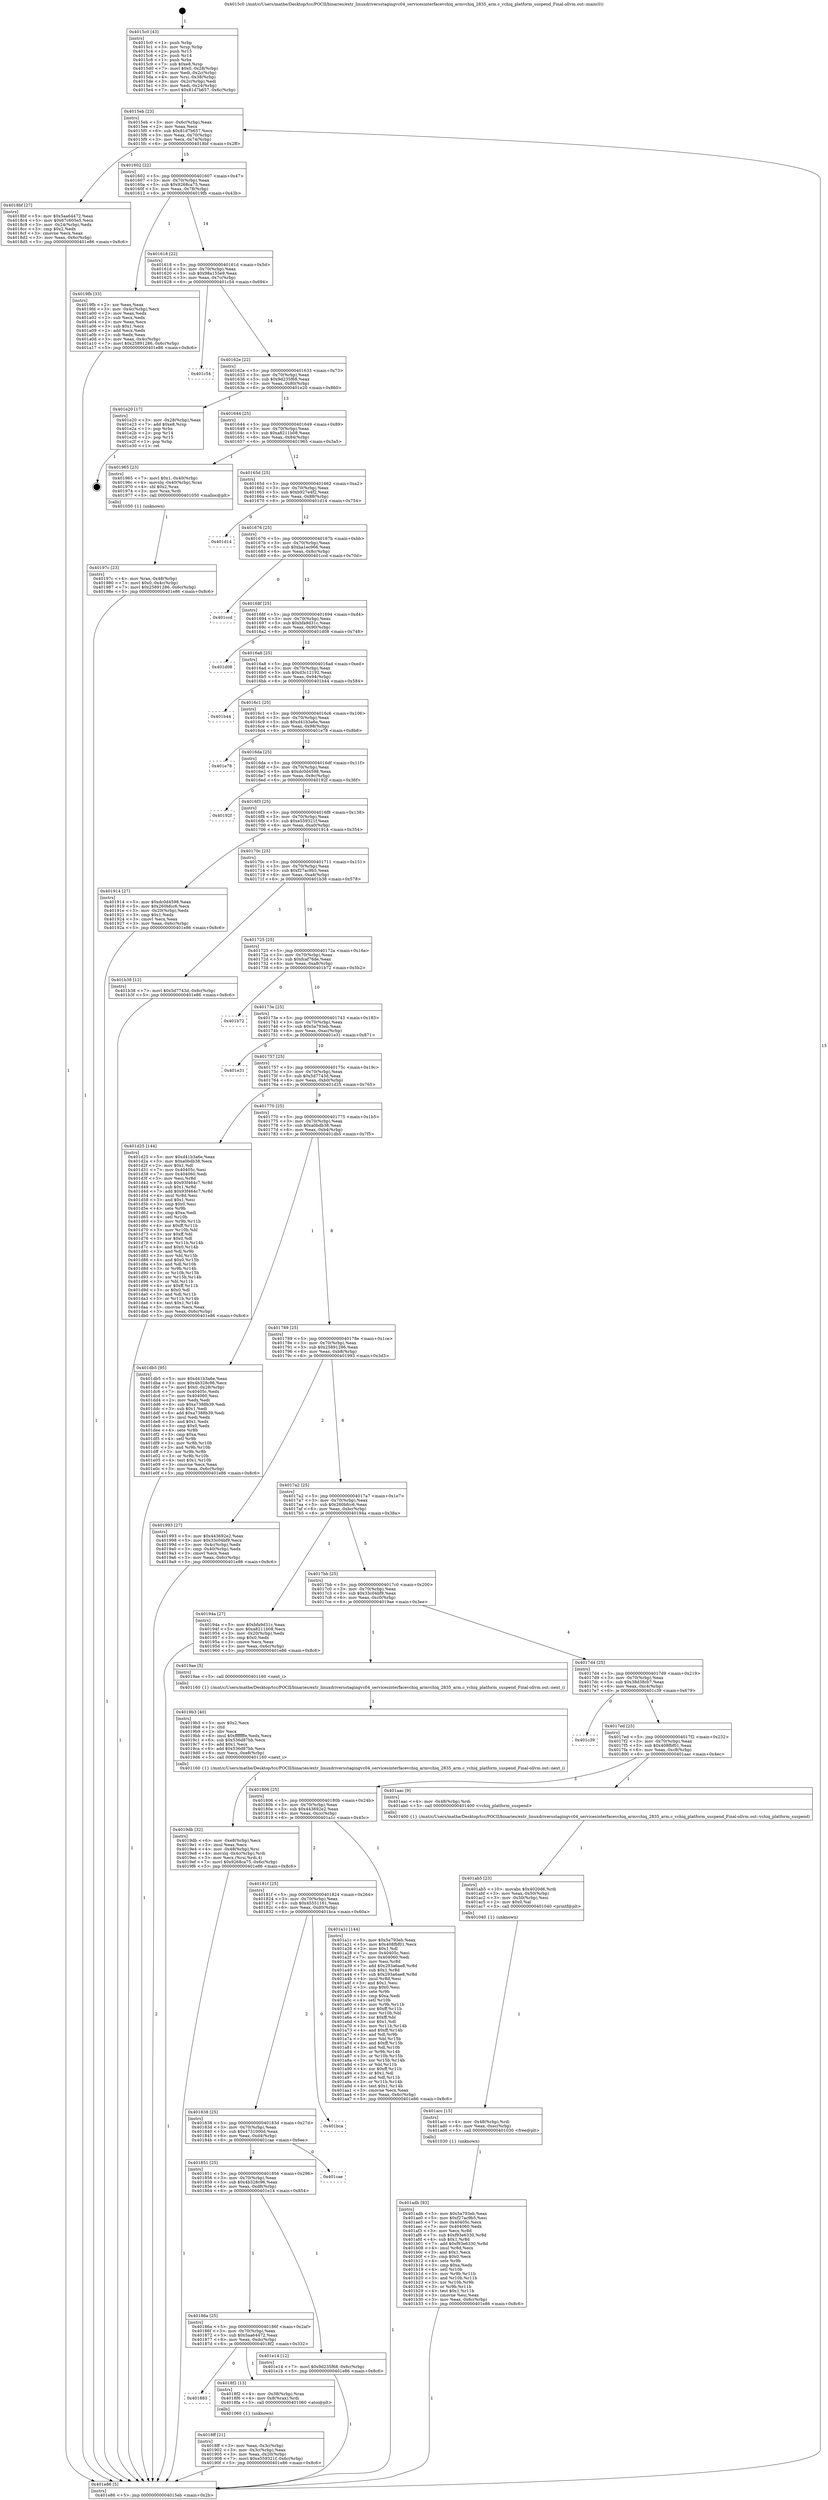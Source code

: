 digraph "0x4015c0" {
  label = "0x4015c0 (/mnt/c/Users/mathe/Desktop/tcc/POCII/binaries/extr_linuxdriversstagingvc04_servicesinterfacevchiq_armvchiq_2835_arm.c_vchiq_platform_suspend_Final-ollvm.out::main(0))"
  labelloc = "t"
  node[shape=record]

  Entry [label="",width=0.3,height=0.3,shape=circle,fillcolor=black,style=filled]
  "0x4015eb" [label="{
     0x4015eb [23]\l
     | [instrs]\l
     &nbsp;&nbsp;0x4015eb \<+3\>: mov -0x6c(%rbp),%eax\l
     &nbsp;&nbsp;0x4015ee \<+2\>: mov %eax,%ecx\l
     &nbsp;&nbsp;0x4015f0 \<+6\>: sub $0x81d7b657,%ecx\l
     &nbsp;&nbsp;0x4015f6 \<+3\>: mov %eax,-0x70(%rbp)\l
     &nbsp;&nbsp;0x4015f9 \<+3\>: mov %ecx,-0x74(%rbp)\l
     &nbsp;&nbsp;0x4015fc \<+6\>: je 00000000004018bf \<main+0x2ff\>\l
  }"]
  "0x4018bf" [label="{
     0x4018bf [27]\l
     | [instrs]\l
     &nbsp;&nbsp;0x4018bf \<+5\>: mov $0x5aa64472,%eax\l
     &nbsp;&nbsp;0x4018c4 \<+5\>: mov $0x67c605e5,%ecx\l
     &nbsp;&nbsp;0x4018c9 \<+3\>: mov -0x24(%rbp),%edx\l
     &nbsp;&nbsp;0x4018cc \<+3\>: cmp $0x2,%edx\l
     &nbsp;&nbsp;0x4018cf \<+3\>: cmovne %ecx,%eax\l
     &nbsp;&nbsp;0x4018d2 \<+3\>: mov %eax,-0x6c(%rbp)\l
     &nbsp;&nbsp;0x4018d5 \<+5\>: jmp 0000000000401e86 \<main+0x8c6\>\l
  }"]
  "0x401602" [label="{
     0x401602 [22]\l
     | [instrs]\l
     &nbsp;&nbsp;0x401602 \<+5\>: jmp 0000000000401607 \<main+0x47\>\l
     &nbsp;&nbsp;0x401607 \<+3\>: mov -0x70(%rbp),%eax\l
     &nbsp;&nbsp;0x40160a \<+5\>: sub $0x9268ca75,%eax\l
     &nbsp;&nbsp;0x40160f \<+3\>: mov %eax,-0x78(%rbp)\l
     &nbsp;&nbsp;0x401612 \<+6\>: je 00000000004019fb \<main+0x43b\>\l
  }"]
  "0x401e86" [label="{
     0x401e86 [5]\l
     | [instrs]\l
     &nbsp;&nbsp;0x401e86 \<+5\>: jmp 00000000004015eb \<main+0x2b\>\l
  }"]
  "0x4015c0" [label="{
     0x4015c0 [43]\l
     | [instrs]\l
     &nbsp;&nbsp;0x4015c0 \<+1\>: push %rbp\l
     &nbsp;&nbsp;0x4015c1 \<+3\>: mov %rsp,%rbp\l
     &nbsp;&nbsp;0x4015c4 \<+2\>: push %r15\l
     &nbsp;&nbsp;0x4015c6 \<+2\>: push %r14\l
     &nbsp;&nbsp;0x4015c8 \<+1\>: push %rbx\l
     &nbsp;&nbsp;0x4015c9 \<+7\>: sub $0xe8,%rsp\l
     &nbsp;&nbsp;0x4015d0 \<+7\>: movl $0x0,-0x28(%rbp)\l
     &nbsp;&nbsp;0x4015d7 \<+3\>: mov %edi,-0x2c(%rbp)\l
     &nbsp;&nbsp;0x4015da \<+4\>: mov %rsi,-0x38(%rbp)\l
     &nbsp;&nbsp;0x4015de \<+3\>: mov -0x2c(%rbp),%edi\l
     &nbsp;&nbsp;0x4015e1 \<+3\>: mov %edi,-0x24(%rbp)\l
     &nbsp;&nbsp;0x4015e4 \<+7\>: movl $0x81d7b657,-0x6c(%rbp)\l
  }"]
  Exit [label="",width=0.3,height=0.3,shape=circle,fillcolor=black,style=filled,peripheries=2]
  "0x4019fb" [label="{
     0x4019fb [33]\l
     | [instrs]\l
     &nbsp;&nbsp;0x4019fb \<+2\>: xor %eax,%eax\l
     &nbsp;&nbsp;0x4019fd \<+3\>: mov -0x4c(%rbp),%ecx\l
     &nbsp;&nbsp;0x401a00 \<+2\>: mov %eax,%edx\l
     &nbsp;&nbsp;0x401a02 \<+2\>: sub %ecx,%edx\l
     &nbsp;&nbsp;0x401a04 \<+2\>: mov %eax,%ecx\l
     &nbsp;&nbsp;0x401a06 \<+3\>: sub $0x1,%ecx\l
     &nbsp;&nbsp;0x401a09 \<+2\>: add %ecx,%edx\l
     &nbsp;&nbsp;0x401a0b \<+2\>: sub %edx,%eax\l
     &nbsp;&nbsp;0x401a0d \<+3\>: mov %eax,-0x4c(%rbp)\l
     &nbsp;&nbsp;0x401a10 \<+7\>: movl $0x25891286,-0x6c(%rbp)\l
     &nbsp;&nbsp;0x401a17 \<+5\>: jmp 0000000000401e86 \<main+0x8c6\>\l
  }"]
  "0x401618" [label="{
     0x401618 [22]\l
     | [instrs]\l
     &nbsp;&nbsp;0x401618 \<+5\>: jmp 000000000040161d \<main+0x5d\>\l
     &nbsp;&nbsp;0x40161d \<+3\>: mov -0x70(%rbp),%eax\l
     &nbsp;&nbsp;0x401620 \<+5\>: sub $0x98a155e9,%eax\l
     &nbsp;&nbsp;0x401625 \<+3\>: mov %eax,-0x7c(%rbp)\l
     &nbsp;&nbsp;0x401628 \<+6\>: je 0000000000401c54 \<main+0x694\>\l
  }"]
  "0x401adb" [label="{
     0x401adb [93]\l
     | [instrs]\l
     &nbsp;&nbsp;0x401adb \<+5\>: mov $0x5a793eb,%eax\l
     &nbsp;&nbsp;0x401ae0 \<+5\>: mov $0xf27ac9b5,%esi\l
     &nbsp;&nbsp;0x401ae5 \<+7\>: mov 0x40405c,%ecx\l
     &nbsp;&nbsp;0x401aec \<+7\>: mov 0x404060,%edx\l
     &nbsp;&nbsp;0x401af3 \<+3\>: mov %ecx,%r8d\l
     &nbsp;&nbsp;0x401af6 \<+7\>: sub $0xf93e6330,%r8d\l
     &nbsp;&nbsp;0x401afd \<+4\>: sub $0x1,%r8d\l
     &nbsp;&nbsp;0x401b01 \<+7\>: add $0xf93e6330,%r8d\l
     &nbsp;&nbsp;0x401b08 \<+4\>: imul %r8d,%ecx\l
     &nbsp;&nbsp;0x401b0c \<+3\>: and $0x1,%ecx\l
     &nbsp;&nbsp;0x401b0f \<+3\>: cmp $0x0,%ecx\l
     &nbsp;&nbsp;0x401b12 \<+4\>: sete %r9b\l
     &nbsp;&nbsp;0x401b16 \<+3\>: cmp $0xa,%edx\l
     &nbsp;&nbsp;0x401b19 \<+4\>: setl %r10b\l
     &nbsp;&nbsp;0x401b1d \<+3\>: mov %r9b,%r11b\l
     &nbsp;&nbsp;0x401b20 \<+3\>: and %r10b,%r11b\l
     &nbsp;&nbsp;0x401b23 \<+3\>: xor %r10b,%r9b\l
     &nbsp;&nbsp;0x401b26 \<+3\>: or %r9b,%r11b\l
     &nbsp;&nbsp;0x401b29 \<+4\>: test $0x1,%r11b\l
     &nbsp;&nbsp;0x401b2d \<+3\>: cmovne %esi,%eax\l
     &nbsp;&nbsp;0x401b30 \<+3\>: mov %eax,-0x6c(%rbp)\l
     &nbsp;&nbsp;0x401b33 \<+5\>: jmp 0000000000401e86 \<main+0x8c6\>\l
  }"]
  "0x401c54" [label="{
     0x401c54\l
  }", style=dashed]
  "0x40162e" [label="{
     0x40162e [22]\l
     | [instrs]\l
     &nbsp;&nbsp;0x40162e \<+5\>: jmp 0000000000401633 \<main+0x73\>\l
     &nbsp;&nbsp;0x401633 \<+3\>: mov -0x70(%rbp),%eax\l
     &nbsp;&nbsp;0x401636 \<+5\>: sub $0x9d235f68,%eax\l
     &nbsp;&nbsp;0x40163b \<+3\>: mov %eax,-0x80(%rbp)\l
     &nbsp;&nbsp;0x40163e \<+6\>: je 0000000000401e20 \<main+0x860\>\l
  }"]
  "0x401acc" [label="{
     0x401acc [15]\l
     | [instrs]\l
     &nbsp;&nbsp;0x401acc \<+4\>: mov -0x48(%rbp),%rdi\l
     &nbsp;&nbsp;0x401ad0 \<+6\>: mov %eax,-0xec(%rbp)\l
     &nbsp;&nbsp;0x401ad6 \<+5\>: call 0000000000401030 \<free@plt\>\l
     | [calls]\l
     &nbsp;&nbsp;0x401030 \{1\} (unknown)\l
  }"]
  "0x401e20" [label="{
     0x401e20 [17]\l
     | [instrs]\l
     &nbsp;&nbsp;0x401e20 \<+3\>: mov -0x28(%rbp),%eax\l
     &nbsp;&nbsp;0x401e23 \<+7\>: add $0xe8,%rsp\l
     &nbsp;&nbsp;0x401e2a \<+1\>: pop %rbx\l
     &nbsp;&nbsp;0x401e2b \<+2\>: pop %r14\l
     &nbsp;&nbsp;0x401e2d \<+2\>: pop %r15\l
     &nbsp;&nbsp;0x401e2f \<+1\>: pop %rbp\l
     &nbsp;&nbsp;0x401e30 \<+1\>: ret\l
  }"]
  "0x401644" [label="{
     0x401644 [25]\l
     | [instrs]\l
     &nbsp;&nbsp;0x401644 \<+5\>: jmp 0000000000401649 \<main+0x89\>\l
     &nbsp;&nbsp;0x401649 \<+3\>: mov -0x70(%rbp),%eax\l
     &nbsp;&nbsp;0x40164c \<+5\>: sub $0xa8211b08,%eax\l
     &nbsp;&nbsp;0x401651 \<+6\>: mov %eax,-0x84(%rbp)\l
     &nbsp;&nbsp;0x401657 \<+6\>: je 0000000000401965 \<main+0x3a5\>\l
  }"]
  "0x401ab5" [label="{
     0x401ab5 [23]\l
     | [instrs]\l
     &nbsp;&nbsp;0x401ab5 \<+10\>: movabs $0x4020d6,%rdi\l
     &nbsp;&nbsp;0x401abf \<+3\>: mov %eax,-0x50(%rbp)\l
     &nbsp;&nbsp;0x401ac2 \<+3\>: mov -0x50(%rbp),%esi\l
     &nbsp;&nbsp;0x401ac5 \<+2\>: mov $0x0,%al\l
     &nbsp;&nbsp;0x401ac7 \<+5\>: call 0000000000401040 \<printf@plt\>\l
     | [calls]\l
     &nbsp;&nbsp;0x401040 \{1\} (unknown)\l
  }"]
  "0x401965" [label="{
     0x401965 [23]\l
     | [instrs]\l
     &nbsp;&nbsp;0x401965 \<+7\>: movl $0x1,-0x40(%rbp)\l
     &nbsp;&nbsp;0x40196c \<+4\>: movslq -0x40(%rbp),%rax\l
     &nbsp;&nbsp;0x401970 \<+4\>: shl $0x2,%rax\l
     &nbsp;&nbsp;0x401974 \<+3\>: mov %rax,%rdi\l
     &nbsp;&nbsp;0x401977 \<+5\>: call 0000000000401050 \<malloc@plt\>\l
     | [calls]\l
     &nbsp;&nbsp;0x401050 \{1\} (unknown)\l
  }"]
  "0x40165d" [label="{
     0x40165d [25]\l
     | [instrs]\l
     &nbsp;&nbsp;0x40165d \<+5\>: jmp 0000000000401662 \<main+0xa2\>\l
     &nbsp;&nbsp;0x401662 \<+3\>: mov -0x70(%rbp),%eax\l
     &nbsp;&nbsp;0x401665 \<+5\>: sub $0xb927e4f2,%eax\l
     &nbsp;&nbsp;0x40166a \<+6\>: mov %eax,-0x88(%rbp)\l
     &nbsp;&nbsp;0x401670 \<+6\>: je 0000000000401d14 \<main+0x754\>\l
  }"]
  "0x4019db" [label="{
     0x4019db [32]\l
     | [instrs]\l
     &nbsp;&nbsp;0x4019db \<+6\>: mov -0xe8(%rbp),%ecx\l
     &nbsp;&nbsp;0x4019e1 \<+3\>: imul %eax,%ecx\l
     &nbsp;&nbsp;0x4019e4 \<+4\>: mov -0x48(%rbp),%rsi\l
     &nbsp;&nbsp;0x4019e8 \<+4\>: movslq -0x4c(%rbp),%rdi\l
     &nbsp;&nbsp;0x4019ec \<+3\>: mov %ecx,(%rsi,%rdi,4)\l
     &nbsp;&nbsp;0x4019ef \<+7\>: movl $0x9268ca75,-0x6c(%rbp)\l
     &nbsp;&nbsp;0x4019f6 \<+5\>: jmp 0000000000401e86 \<main+0x8c6\>\l
  }"]
  "0x401d14" [label="{
     0x401d14\l
  }", style=dashed]
  "0x401676" [label="{
     0x401676 [25]\l
     | [instrs]\l
     &nbsp;&nbsp;0x401676 \<+5\>: jmp 000000000040167b \<main+0xbb\>\l
     &nbsp;&nbsp;0x40167b \<+3\>: mov -0x70(%rbp),%eax\l
     &nbsp;&nbsp;0x40167e \<+5\>: sub $0xba1ec966,%eax\l
     &nbsp;&nbsp;0x401683 \<+6\>: mov %eax,-0x8c(%rbp)\l
     &nbsp;&nbsp;0x401689 \<+6\>: je 0000000000401ccd \<main+0x70d\>\l
  }"]
  "0x4019b3" [label="{
     0x4019b3 [40]\l
     | [instrs]\l
     &nbsp;&nbsp;0x4019b3 \<+5\>: mov $0x2,%ecx\l
     &nbsp;&nbsp;0x4019b8 \<+1\>: cltd\l
     &nbsp;&nbsp;0x4019b9 \<+2\>: idiv %ecx\l
     &nbsp;&nbsp;0x4019bb \<+6\>: imul $0xfffffffe,%edx,%ecx\l
     &nbsp;&nbsp;0x4019c1 \<+6\>: sub $0x536d87bb,%ecx\l
     &nbsp;&nbsp;0x4019c7 \<+3\>: add $0x1,%ecx\l
     &nbsp;&nbsp;0x4019ca \<+6\>: add $0x536d87bb,%ecx\l
     &nbsp;&nbsp;0x4019d0 \<+6\>: mov %ecx,-0xe8(%rbp)\l
     &nbsp;&nbsp;0x4019d6 \<+5\>: call 0000000000401160 \<next_i\>\l
     | [calls]\l
     &nbsp;&nbsp;0x401160 \{1\} (/mnt/c/Users/mathe/Desktop/tcc/POCII/binaries/extr_linuxdriversstagingvc04_servicesinterfacevchiq_armvchiq_2835_arm.c_vchiq_platform_suspend_Final-ollvm.out::next_i)\l
  }"]
  "0x401ccd" [label="{
     0x401ccd\l
  }", style=dashed]
  "0x40168f" [label="{
     0x40168f [25]\l
     | [instrs]\l
     &nbsp;&nbsp;0x40168f \<+5\>: jmp 0000000000401694 \<main+0xd4\>\l
     &nbsp;&nbsp;0x401694 \<+3\>: mov -0x70(%rbp),%eax\l
     &nbsp;&nbsp;0x401697 \<+5\>: sub $0xbfa9d31c,%eax\l
     &nbsp;&nbsp;0x40169c \<+6\>: mov %eax,-0x90(%rbp)\l
     &nbsp;&nbsp;0x4016a2 \<+6\>: je 0000000000401d08 \<main+0x748\>\l
  }"]
  "0x40197c" [label="{
     0x40197c [23]\l
     | [instrs]\l
     &nbsp;&nbsp;0x40197c \<+4\>: mov %rax,-0x48(%rbp)\l
     &nbsp;&nbsp;0x401980 \<+7\>: movl $0x0,-0x4c(%rbp)\l
     &nbsp;&nbsp;0x401987 \<+7\>: movl $0x25891286,-0x6c(%rbp)\l
     &nbsp;&nbsp;0x40198e \<+5\>: jmp 0000000000401e86 \<main+0x8c6\>\l
  }"]
  "0x401d08" [label="{
     0x401d08\l
  }", style=dashed]
  "0x4016a8" [label="{
     0x4016a8 [25]\l
     | [instrs]\l
     &nbsp;&nbsp;0x4016a8 \<+5\>: jmp 00000000004016ad \<main+0xed\>\l
     &nbsp;&nbsp;0x4016ad \<+3\>: mov -0x70(%rbp),%eax\l
     &nbsp;&nbsp;0x4016b0 \<+5\>: sub $0xd3c12192,%eax\l
     &nbsp;&nbsp;0x4016b5 \<+6\>: mov %eax,-0x94(%rbp)\l
     &nbsp;&nbsp;0x4016bb \<+6\>: je 0000000000401b44 \<main+0x584\>\l
  }"]
  "0x4018ff" [label="{
     0x4018ff [21]\l
     | [instrs]\l
     &nbsp;&nbsp;0x4018ff \<+3\>: mov %eax,-0x3c(%rbp)\l
     &nbsp;&nbsp;0x401902 \<+3\>: mov -0x3c(%rbp),%eax\l
     &nbsp;&nbsp;0x401905 \<+3\>: mov %eax,-0x20(%rbp)\l
     &nbsp;&nbsp;0x401908 \<+7\>: movl $0xe559321f,-0x6c(%rbp)\l
     &nbsp;&nbsp;0x40190f \<+5\>: jmp 0000000000401e86 \<main+0x8c6\>\l
  }"]
  "0x401b44" [label="{
     0x401b44\l
  }", style=dashed]
  "0x4016c1" [label="{
     0x4016c1 [25]\l
     | [instrs]\l
     &nbsp;&nbsp;0x4016c1 \<+5\>: jmp 00000000004016c6 \<main+0x106\>\l
     &nbsp;&nbsp;0x4016c6 \<+3\>: mov -0x70(%rbp),%eax\l
     &nbsp;&nbsp;0x4016c9 \<+5\>: sub $0xd41b3a6e,%eax\l
     &nbsp;&nbsp;0x4016ce \<+6\>: mov %eax,-0x98(%rbp)\l
     &nbsp;&nbsp;0x4016d4 \<+6\>: je 0000000000401e78 \<main+0x8b8\>\l
  }"]
  "0x401883" [label="{
     0x401883\l
  }", style=dashed]
  "0x401e78" [label="{
     0x401e78\l
  }", style=dashed]
  "0x4016da" [label="{
     0x4016da [25]\l
     | [instrs]\l
     &nbsp;&nbsp;0x4016da \<+5\>: jmp 00000000004016df \<main+0x11f\>\l
     &nbsp;&nbsp;0x4016df \<+3\>: mov -0x70(%rbp),%eax\l
     &nbsp;&nbsp;0x4016e2 \<+5\>: sub $0xdc0d4598,%eax\l
     &nbsp;&nbsp;0x4016e7 \<+6\>: mov %eax,-0x9c(%rbp)\l
     &nbsp;&nbsp;0x4016ed \<+6\>: je 000000000040192f \<main+0x36f\>\l
  }"]
  "0x4018f2" [label="{
     0x4018f2 [13]\l
     | [instrs]\l
     &nbsp;&nbsp;0x4018f2 \<+4\>: mov -0x38(%rbp),%rax\l
     &nbsp;&nbsp;0x4018f6 \<+4\>: mov 0x8(%rax),%rdi\l
     &nbsp;&nbsp;0x4018fa \<+5\>: call 0000000000401060 \<atoi@plt\>\l
     | [calls]\l
     &nbsp;&nbsp;0x401060 \{1\} (unknown)\l
  }"]
  "0x40192f" [label="{
     0x40192f\l
  }", style=dashed]
  "0x4016f3" [label="{
     0x4016f3 [25]\l
     | [instrs]\l
     &nbsp;&nbsp;0x4016f3 \<+5\>: jmp 00000000004016f8 \<main+0x138\>\l
     &nbsp;&nbsp;0x4016f8 \<+3\>: mov -0x70(%rbp),%eax\l
     &nbsp;&nbsp;0x4016fb \<+5\>: sub $0xe559321f,%eax\l
     &nbsp;&nbsp;0x401700 \<+6\>: mov %eax,-0xa0(%rbp)\l
     &nbsp;&nbsp;0x401706 \<+6\>: je 0000000000401914 \<main+0x354\>\l
  }"]
  "0x40186a" [label="{
     0x40186a [25]\l
     | [instrs]\l
     &nbsp;&nbsp;0x40186a \<+5\>: jmp 000000000040186f \<main+0x2af\>\l
     &nbsp;&nbsp;0x40186f \<+3\>: mov -0x70(%rbp),%eax\l
     &nbsp;&nbsp;0x401872 \<+5\>: sub $0x5aa64472,%eax\l
     &nbsp;&nbsp;0x401877 \<+6\>: mov %eax,-0xdc(%rbp)\l
     &nbsp;&nbsp;0x40187d \<+6\>: je 00000000004018f2 \<main+0x332\>\l
  }"]
  "0x401914" [label="{
     0x401914 [27]\l
     | [instrs]\l
     &nbsp;&nbsp;0x401914 \<+5\>: mov $0xdc0d4598,%eax\l
     &nbsp;&nbsp;0x401919 \<+5\>: mov $0x260bfcc6,%ecx\l
     &nbsp;&nbsp;0x40191e \<+3\>: mov -0x20(%rbp),%edx\l
     &nbsp;&nbsp;0x401921 \<+3\>: cmp $0x1,%edx\l
     &nbsp;&nbsp;0x401924 \<+3\>: cmovl %ecx,%eax\l
     &nbsp;&nbsp;0x401927 \<+3\>: mov %eax,-0x6c(%rbp)\l
     &nbsp;&nbsp;0x40192a \<+5\>: jmp 0000000000401e86 \<main+0x8c6\>\l
  }"]
  "0x40170c" [label="{
     0x40170c [25]\l
     | [instrs]\l
     &nbsp;&nbsp;0x40170c \<+5\>: jmp 0000000000401711 \<main+0x151\>\l
     &nbsp;&nbsp;0x401711 \<+3\>: mov -0x70(%rbp),%eax\l
     &nbsp;&nbsp;0x401714 \<+5\>: sub $0xf27ac9b5,%eax\l
     &nbsp;&nbsp;0x401719 \<+6\>: mov %eax,-0xa4(%rbp)\l
     &nbsp;&nbsp;0x40171f \<+6\>: je 0000000000401b38 \<main+0x578\>\l
  }"]
  "0x401e14" [label="{
     0x401e14 [12]\l
     | [instrs]\l
     &nbsp;&nbsp;0x401e14 \<+7\>: movl $0x9d235f68,-0x6c(%rbp)\l
     &nbsp;&nbsp;0x401e1b \<+5\>: jmp 0000000000401e86 \<main+0x8c6\>\l
  }"]
  "0x401b38" [label="{
     0x401b38 [12]\l
     | [instrs]\l
     &nbsp;&nbsp;0x401b38 \<+7\>: movl $0x5d7743d,-0x6c(%rbp)\l
     &nbsp;&nbsp;0x401b3f \<+5\>: jmp 0000000000401e86 \<main+0x8c6\>\l
  }"]
  "0x401725" [label="{
     0x401725 [25]\l
     | [instrs]\l
     &nbsp;&nbsp;0x401725 \<+5\>: jmp 000000000040172a \<main+0x16a\>\l
     &nbsp;&nbsp;0x40172a \<+3\>: mov -0x70(%rbp),%eax\l
     &nbsp;&nbsp;0x40172d \<+5\>: sub $0xfcaf76de,%eax\l
     &nbsp;&nbsp;0x401732 \<+6\>: mov %eax,-0xa8(%rbp)\l
     &nbsp;&nbsp;0x401738 \<+6\>: je 0000000000401b72 \<main+0x5b2\>\l
  }"]
  "0x401851" [label="{
     0x401851 [25]\l
     | [instrs]\l
     &nbsp;&nbsp;0x401851 \<+5\>: jmp 0000000000401856 \<main+0x296\>\l
     &nbsp;&nbsp;0x401856 \<+3\>: mov -0x70(%rbp),%eax\l
     &nbsp;&nbsp;0x401859 \<+5\>: sub $0x4b328c96,%eax\l
     &nbsp;&nbsp;0x40185e \<+6\>: mov %eax,-0xd8(%rbp)\l
     &nbsp;&nbsp;0x401864 \<+6\>: je 0000000000401e14 \<main+0x854\>\l
  }"]
  "0x401b72" [label="{
     0x401b72\l
  }", style=dashed]
  "0x40173e" [label="{
     0x40173e [25]\l
     | [instrs]\l
     &nbsp;&nbsp;0x40173e \<+5\>: jmp 0000000000401743 \<main+0x183\>\l
     &nbsp;&nbsp;0x401743 \<+3\>: mov -0x70(%rbp),%eax\l
     &nbsp;&nbsp;0x401746 \<+5\>: sub $0x5a793eb,%eax\l
     &nbsp;&nbsp;0x40174b \<+6\>: mov %eax,-0xac(%rbp)\l
     &nbsp;&nbsp;0x401751 \<+6\>: je 0000000000401e31 \<main+0x871\>\l
  }"]
  "0x401cae" [label="{
     0x401cae\l
  }", style=dashed]
  "0x401e31" [label="{
     0x401e31\l
  }", style=dashed]
  "0x401757" [label="{
     0x401757 [25]\l
     | [instrs]\l
     &nbsp;&nbsp;0x401757 \<+5\>: jmp 000000000040175c \<main+0x19c\>\l
     &nbsp;&nbsp;0x40175c \<+3\>: mov -0x70(%rbp),%eax\l
     &nbsp;&nbsp;0x40175f \<+5\>: sub $0x5d7743d,%eax\l
     &nbsp;&nbsp;0x401764 \<+6\>: mov %eax,-0xb0(%rbp)\l
     &nbsp;&nbsp;0x40176a \<+6\>: je 0000000000401d25 \<main+0x765\>\l
  }"]
  "0x401838" [label="{
     0x401838 [25]\l
     | [instrs]\l
     &nbsp;&nbsp;0x401838 \<+5\>: jmp 000000000040183d \<main+0x27d\>\l
     &nbsp;&nbsp;0x40183d \<+3\>: mov -0x70(%rbp),%eax\l
     &nbsp;&nbsp;0x401840 \<+5\>: sub $0x4731000d,%eax\l
     &nbsp;&nbsp;0x401845 \<+6\>: mov %eax,-0xd4(%rbp)\l
     &nbsp;&nbsp;0x40184b \<+6\>: je 0000000000401cae \<main+0x6ee\>\l
  }"]
  "0x401d25" [label="{
     0x401d25 [144]\l
     | [instrs]\l
     &nbsp;&nbsp;0x401d25 \<+5\>: mov $0xd41b3a6e,%eax\l
     &nbsp;&nbsp;0x401d2a \<+5\>: mov $0xa0bdb38,%ecx\l
     &nbsp;&nbsp;0x401d2f \<+2\>: mov $0x1,%dl\l
     &nbsp;&nbsp;0x401d31 \<+7\>: mov 0x40405c,%esi\l
     &nbsp;&nbsp;0x401d38 \<+7\>: mov 0x404060,%edi\l
     &nbsp;&nbsp;0x401d3f \<+3\>: mov %esi,%r8d\l
     &nbsp;&nbsp;0x401d42 \<+7\>: sub $0x93f464c7,%r8d\l
     &nbsp;&nbsp;0x401d49 \<+4\>: sub $0x1,%r8d\l
     &nbsp;&nbsp;0x401d4d \<+7\>: add $0x93f464c7,%r8d\l
     &nbsp;&nbsp;0x401d54 \<+4\>: imul %r8d,%esi\l
     &nbsp;&nbsp;0x401d58 \<+3\>: and $0x1,%esi\l
     &nbsp;&nbsp;0x401d5b \<+3\>: cmp $0x0,%esi\l
     &nbsp;&nbsp;0x401d5e \<+4\>: sete %r9b\l
     &nbsp;&nbsp;0x401d62 \<+3\>: cmp $0xa,%edi\l
     &nbsp;&nbsp;0x401d65 \<+4\>: setl %r10b\l
     &nbsp;&nbsp;0x401d69 \<+3\>: mov %r9b,%r11b\l
     &nbsp;&nbsp;0x401d6c \<+4\>: xor $0xff,%r11b\l
     &nbsp;&nbsp;0x401d70 \<+3\>: mov %r10b,%bl\l
     &nbsp;&nbsp;0x401d73 \<+3\>: xor $0xff,%bl\l
     &nbsp;&nbsp;0x401d76 \<+3\>: xor $0x0,%dl\l
     &nbsp;&nbsp;0x401d79 \<+3\>: mov %r11b,%r14b\l
     &nbsp;&nbsp;0x401d7c \<+4\>: and $0x0,%r14b\l
     &nbsp;&nbsp;0x401d80 \<+3\>: and %dl,%r9b\l
     &nbsp;&nbsp;0x401d83 \<+3\>: mov %bl,%r15b\l
     &nbsp;&nbsp;0x401d86 \<+4\>: and $0x0,%r15b\l
     &nbsp;&nbsp;0x401d8a \<+3\>: and %dl,%r10b\l
     &nbsp;&nbsp;0x401d8d \<+3\>: or %r9b,%r14b\l
     &nbsp;&nbsp;0x401d90 \<+3\>: or %r10b,%r15b\l
     &nbsp;&nbsp;0x401d93 \<+3\>: xor %r15b,%r14b\l
     &nbsp;&nbsp;0x401d96 \<+3\>: or %bl,%r11b\l
     &nbsp;&nbsp;0x401d99 \<+4\>: xor $0xff,%r11b\l
     &nbsp;&nbsp;0x401d9d \<+3\>: or $0x0,%dl\l
     &nbsp;&nbsp;0x401da0 \<+3\>: and %dl,%r11b\l
     &nbsp;&nbsp;0x401da3 \<+3\>: or %r11b,%r14b\l
     &nbsp;&nbsp;0x401da6 \<+4\>: test $0x1,%r14b\l
     &nbsp;&nbsp;0x401daa \<+3\>: cmovne %ecx,%eax\l
     &nbsp;&nbsp;0x401dad \<+3\>: mov %eax,-0x6c(%rbp)\l
     &nbsp;&nbsp;0x401db0 \<+5\>: jmp 0000000000401e86 \<main+0x8c6\>\l
  }"]
  "0x401770" [label="{
     0x401770 [25]\l
     | [instrs]\l
     &nbsp;&nbsp;0x401770 \<+5\>: jmp 0000000000401775 \<main+0x1b5\>\l
     &nbsp;&nbsp;0x401775 \<+3\>: mov -0x70(%rbp),%eax\l
     &nbsp;&nbsp;0x401778 \<+5\>: sub $0xa0bdb38,%eax\l
     &nbsp;&nbsp;0x40177d \<+6\>: mov %eax,-0xb4(%rbp)\l
     &nbsp;&nbsp;0x401783 \<+6\>: je 0000000000401db5 \<main+0x7f5\>\l
  }"]
  "0x401bca" [label="{
     0x401bca\l
  }", style=dashed]
  "0x401db5" [label="{
     0x401db5 [95]\l
     | [instrs]\l
     &nbsp;&nbsp;0x401db5 \<+5\>: mov $0xd41b3a6e,%eax\l
     &nbsp;&nbsp;0x401dba \<+5\>: mov $0x4b328c96,%ecx\l
     &nbsp;&nbsp;0x401dbf \<+7\>: movl $0x0,-0x28(%rbp)\l
     &nbsp;&nbsp;0x401dc6 \<+7\>: mov 0x40405c,%edx\l
     &nbsp;&nbsp;0x401dcd \<+7\>: mov 0x404060,%esi\l
     &nbsp;&nbsp;0x401dd4 \<+2\>: mov %edx,%edi\l
     &nbsp;&nbsp;0x401dd6 \<+6\>: sub $0xa7388b39,%edi\l
     &nbsp;&nbsp;0x401ddc \<+3\>: sub $0x1,%edi\l
     &nbsp;&nbsp;0x401ddf \<+6\>: add $0xa7388b39,%edi\l
     &nbsp;&nbsp;0x401de5 \<+3\>: imul %edi,%edx\l
     &nbsp;&nbsp;0x401de8 \<+3\>: and $0x1,%edx\l
     &nbsp;&nbsp;0x401deb \<+3\>: cmp $0x0,%edx\l
     &nbsp;&nbsp;0x401dee \<+4\>: sete %r8b\l
     &nbsp;&nbsp;0x401df2 \<+3\>: cmp $0xa,%esi\l
     &nbsp;&nbsp;0x401df5 \<+4\>: setl %r9b\l
     &nbsp;&nbsp;0x401df9 \<+3\>: mov %r8b,%r10b\l
     &nbsp;&nbsp;0x401dfc \<+3\>: and %r9b,%r10b\l
     &nbsp;&nbsp;0x401dff \<+3\>: xor %r9b,%r8b\l
     &nbsp;&nbsp;0x401e02 \<+3\>: or %r8b,%r10b\l
     &nbsp;&nbsp;0x401e05 \<+4\>: test $0x1,%r10b\l
     &nbsp;&nbsp;0x401e09 \<+3\>: cmovne %ecx,%eax\l
     &nbsp;&nbsp;0x401e0c \<+3\>: mov %eax,-0x6c(%rbp)\l
     &nbsp;&nbsp;0x401e0f \<+5\>: jmp 0000000000401e86 \<main+0x8c6\>\l
  }"]
  "0x401789" [label="{
     0x401789 [25]\l
     | [instrs]\l
     &nbsp;&nbsp;0x401789 \<+5\>: jmp 000000000040178e \<main+0x1ce\>\l
     &nbsp;&nbsp;0x40178e \<+3\>: mov -0x70(%rbp),%eax\l
     &nbsp;&nbsp;0x401791 \<+5\>: sub $0x25891286,%eax\l
     &nbsp;&nbsp;0x401796 \<+6\>: mov %eax,-0xb8(%rbp)\l
     &nbsp;&nbsp;0x40179c \<+6\>: je 0000000000401993 \<main+0x3d3\>\l
  }"]
  "0x40181f" [label="{
     0x40181f [25]\l
     | [instrs]\l
     &nbsp;&nbsp;0x40181f \<+5\>: jmp 0000000000401824 \<main+0x264\>\l
     &nbsp;&nbsp;0x401824 \<+3\>: mov -0x70(%rbp),%eax\l
     &nbsp;&nbsp;0x401827 \<+5\>: sub $0x45551161,%eax\l
     &nbsp;&nbsp;0x40182c \<+6\>: mov %eax,-0xd0(%rbp)\l
     &nbsp;&nbsp;0x401832 \<+6\>: je 0000000000401bca \<main+0x60a\>\l
  }"]
  "0x401993" [label="{
     0x401993 [27]\l
     | [instrs]\l
     &nbsp;&nbsp;0x401993 \<+5\>: mov $0x443692e2,%eax\l
     &nbsp;&nbsp;0x401998 \<+5\>: mov $0x33c04bf9,%ecx\l
     &nbsp;&nbsp;0x40199d \<+3\>: mov -0x4c(%rbp),%edx\l
     &nbsp;&nbsp;0x4019a0 \<+3\>: cmp -0x40(%rbp),%edx\l
     &nbsp;&nbsp;0x4019a3 \<+3\>: cmovl %ecx,%eax\l
     &nbsp;&nbsp;0x4019a6 \<+3\>: mov %eax,-0x6c(%rbp)\l
     &nbsp;&nbsp;0x4019a9 \<+5\>: jmp 0000000000401e86 \<main+0x8c6\>\l
  }"]
  "0x4017a2" [label="{
     0x4017a2 [25]\l
     | [instrs]\l
     &nbsp;&nbsp;0x4017a2 \<+5\>: jmp 00000000004017a7 \<main+0x1e7\>\l
     &nbsp;&nbsp;0x4017a7 \<+3\>: mov -0x70(%rbp),%eax\l
     &nbsp;&nbsp;0x4017aa \<+5\>: sub $0x260bfcc6,%eax\l
     &nbsp;&nbsp;0x4017af \<+6\>: mov %eax,-0xbc(%rbp)\l
     &nbsp;&nbsp;0x4017b5 \<+6\>: je 000000000040194a \<main+0x38a\>\l
  }"]
  "0x401a1c" [label="{
     0x401a1c [144]\l
     | [instrs]\l
     &nbsp;&nbsp;0x401a1c \<+5\>: mov $0x5a793eb,%eax\l
     &nbsp;&nbsp;0x401a21 \<+5\>: mov $0x408fbf01,%ecx\l
     &nbsp;&nbsp;0x401a26 \<+2\>: mov $0x1,%dl\l
     &nbsp;&nbsp;0x401a28 \<+7\>: mov 0x40405c,%esi\l
     &nbsp;&nbsp;0x401a2f \<+7\>: mov 0x404060,%edi\l
     &nbsp;&nbsp;0x401a36 \<+3\>: mov %esi,%r8d\l
     &nbsp;&nbsp;0x401a39 \<+7\>: add $0x293a6ae8,%r8d\l
     &nbsp;&nbsp;0x401a40 \<+4\>: sub $0x1,%r8d\l
     &nbsp;&nbsp;0x401a44 \<+7\>: sub $0x293a6ae8,%r8d\l
     &nbsp;&nbsp;0x401a4b \<+4\>: imul %r8d,%esi\l
     &nbsp;&nbsp;0x401a4f \<+3\>: and $0x1,%esi\l
     &nbsp;&nbsp;0x401a52 \<+3\>: cmp $0x0,%esi\l
     &nbsp;&nbsp;0x401a55 \<+4\>: sete %r9b\l
     &nbsp;&nbsp;0x401a59 \<+3\>: cmp $0xa,%edi\l
     &nbsp;&nbsp;0x401a5c \<+4\>: setl %r10b\l
     &nbsp;&nbsp;0x401a60 \<+3\>: mov %r9b,%r11b\l
     &nbsp;&nbsp;0x401a63 \<+4\>: xor $0xff,%r11b\l
     &nbsp;&nbsp;0x401a67 \<+3\>: mov %r10b,%bl\l
     &nbsp;&nbsp;0x401a6a \<+3\>: xor $0xff,%bl\l
     &nbsp;&nbsp;0x401a6d \<+3\>: xor $0x1,%dl\l
     &nbsp;&nbsp;0x401a70 \<+3\>: mov %r11b,%r14b\l
     &nbsp;&nbsp;0x401a73 \<+4\>: and $0xff,%r14b\l
     &nbsp;&nbsp;0x401a77 \<+3\>: and %dl,%r9b\l
     &nbsp;&nbsp;0x401a7a \<+3\>: mov %bl,%r15b\l
     &nbsp;&nbsp;0x401a7d \<+4\>: and $0xff,%r15b\l
     &nbsp;&nbsp;0x401a81 \<+3\>: and %dl,%r10b\l
     &nbsp;&nbsp;0x401a84 \<+3\>: or %r9b,%r14b\l
     &nbsp;&nbsp;0x401a87 \<+3\>: or %r10b,%r15b\l
     &nbsp;&nbsp;0x401a8a \<+3\>: xor %r15b,%r14b\l
     &nbsp;&nbsp;0x401a8d \<+3\>: or %bl,%r11b\l
     &nbsp;&nbsp;0x401a90 \<+4\>: xor $0xff,%r11b\l
     &nbsp;&nbsp;0x401a94 \<+3\>: or $0x1,%dl\l
     &nbsp;&nbsp;0x401a97 \<+3\>: and %dl,%r11b\l
     &nbsp;&nbsp;0x401a9a \<+3\>: or %r11b,%r14b\l
     &nbsp;&nbsp;0x401a9d \<+4\>: test $0x1,%r14b\l
     &nbsp;&nbsp;0x401aa1 \<+3\>: cmovne %ecx,%eax\l
     &nbsp;&nbsp;0x401aa4 \<+3\>: mov %eax,-0x6c(%rbp)\l
     &nbsp;&nbsp;0x401aa7 \<+5\>: jmp 0000000000401e86 \<main+0x8c6\>\l
  }"]
  "0x40194a" [label="{
     0x40194a [27]\l
     | [instrs]\l
     &nbsp;&nbsp;0x40194a \<+5\>: mov $0xbfa9d31c,%eax\l
     &nbsp;&nbsp;0x40194f \<+5\>: mov $0xa8211b08,%ecx\l
     &nbsp;&nbsp;0x401954 \<+3\>: mov -0x20(%rbp),%edx\l
     &nbsp;&nbsp;0x401957 \<+3\>: cmp $0x0,%edx\l
     &nbsp;&nbsp;0x40195a \<+3\>: cmove %ecx,%eax\l
     &nbsp;&nbsp;0x40195d \<+3\>: mov %eax,-0x6c(%rbp)\l
     &nbsp;&nbsp;0x401960 \<+5\>: jmp 0000000000401e86 \<main+0x8c6\>\l
  }"]
  "0x4017bb" [label="{
     0x4017bb [25]\l
     | [instrs]\l
     &nbsp;&nbsp;0x4017bb \<+5\>: jmp 00000000004017c0 \<main+0x200\>\l
     &nbsp;&nbsp;0x4017c0 \<+3\>: mov -0x70(%rbp),%eax\l
     &nbsp;&nbsp;0x4017c3 \<+5\>: sub $0x33c04bf9,%eax\l
     &nbsp;&nbsp;0x4017c8 \<+6\>: mov %eax,-0xc0(%rbp)\l
     &nbsp;&nbsp;0x4017ce \<+6\>: je 00000000004019ae \<main+0x3ee\>\l
  }"]
  "0x401806" [label="{
     0x401806 [25]\l
     | [instrs]\l
     &nbsp;&nbsp;0x401806 \<+5\>: jmp 000000000040180b \<main+0x24b\>\l
     &nbsp;&nbsp;0x40180b \<+3\>: mov -0x70(%rbp),%eax\l
     &nbsp;&nbsp;0x40180e \<+5\>: sub $0x443692e2,%eax\l
     &nbsp;&nbsp;0x401813 \<+6\>: mov %eax,-0xcc(%rbp)\l
     &nbsp;&nbsp;0x401819 \<+6\>: je 0000000000401a1c \<main+0x45c\>\l
  }"]
  "0x4019ae" [label="{
     0x4019ae [5]\l
     | [instrs]\l
     &nbsp;&nbsp;0x4019ae \<+5\>: call 0000000000401160 \<next_i\>\l
     | [calls]\l
     &nbsp;&nbsp;0x401160 \{1\} (/mnt/c/Users/mathe/Desktop/tcc/POCII/binaries/extr_linuxdriversstagingvc04_servicesinterfacevchiq_armvchiq_2835_arm.c_vchiq_platform_suspend_Final-ollvm.out::next_i)\l
  }"]
  "0x4017d4" [label="{
     0x4017d4 [25]\l
     | [instrs]\l
     &nbsp;&nbsp;0x4017d4 \<+5\>: jmp 00000000004017d9 \<main+0x219\>\l
     &nbsp;&nbsp;0x4017d9 \<+3\>: mov -0x70(%rbp),%eax\l
     &nbsp;&nbsp;0x4017dc \<+5\>: sub $0x38d38cb7,%eax\l
     &nbsp;&nbsp;0x4017e1 \<+6\>: mov %eax,-0xc4(%rbp)\l
     &nbsp;&nbsp;0x4017e7 \<+6\>: je 0000000000401c39 \<main+0x679\>\l
  }"]
  "0x401aac" [label="{
     0x401aac [9]\l
     | [instrs]\l
     &nbsp;&nbsp;0x401aac \<+4\>: mov -0x48(%rbp),%rdi\l
     &nbsp;&nbsp;0x401ab0 \<+5\>: call 0000000000401400 \<vchiq_platform_suspend\>\l
     | [calls]\l
     &nbsp;&nbsp;0x401400 \{1\} (/mnt/c/Users/mathe/Desktop/tcc/POCII/binaries/extr_linuxdriversstagingvc04_servicesinterfacevchiq_armvchiq_2835_arm.c_vchiq_platform_suspend_Final-ollvm.out::vchiq_platform_suspend)\l
  }"]
  "0x401c39" [label="{
     0x401c39\l
  }", style=dashed]
  "0x4017ed" [label="{
     0x4017ed [25]\l
     | [instrs]\l
     &nbsp;&nbsp;0x4017ed \<+5\>: jmp 00000000004017f2 \<main+0x232\>\l
     &nbsp;&nbsp;0x4017f2 \<+3\>: mov -0x70(%rbp),%eax\l
     &nbsp;&nbsp;0x4017f5 \<+5\>: sub $0x408fbf01,%eax\l
     &nbsp;&nbsp;0x4017fa \<+6\>: mov %eax,-0xc8(%rbp)\l
     &nbsp;&nbsp;0x401800 \<+6\>: je 0000000000401aac \<main+0x4ec\>\l
  }"]
  Entry -> "0x4015c0" [label=" 1"]
  "0x4015eb" -> "0x4018bf" [label=" 1"]
  "0x4015eb" -> "0x401602" [label=" 15"]
  "0x4018bf" -> "0x401e86" [label=" 1"]
  "0x4015c0" -> "0x4015eb" [label=" 1"]
  "0x401e86" -> "0x4015eb" [label=" 15"]
  "0x401e20" -> Exit [label=" 1"]
  "0x401602" -> "0x4019fb" [label=" 1"]
  "0x401602" -> "0x401618" [label=" 14"]
  "0x401e14" -> "0x401e86" [label=" 1"]
  "0x401618" -> "0x401c54" [label=" 0"]
  "0x401618" -> "0x40162e" [label=" 14"]
  "0x401db5" -> "0x401e86" [label=" 1"]
  "0x40162e" -> "0x401e20" [label=" 1"]
  "0x40162e" -> "0x401644" [label=" 13"]
  "0x401d25" -> "0x401e86" [label=" 1"]
  "0x401644" -> "0x401965" [label=" 1"]
  "0x401644" -> "0x40165d" [label=" 12"]
  "0x401b38" -> "0x401e86" [label=" 1"]
  "0x40165d" -> "0x401d14" [label=" 0"]
  "0x40165d" -> "0x401676" [label=" 12"]
  "0x401adb" -> "0x401e86" [label=" 1"]
  "0x401676" -> "0x401ccd" [label=" 0"]
  "0x401676" -> "0x40168f" [label=" 12"]
  "0x401acc" -> "0x401adb" [label=" 1"]
  "0x40168f" -> "0x401d08" [label=" 0"]
  "0x40168f" -> "0x4016a8" [label=" 12"]
  "0x401ab5" -> "0x401acc" [label=" 1"]
  "0x4016a8" -> "0x401b44" [label=" 0"]
  "0x4016a8" -> "0x4016c1" [label=" 12"]
  "0x401aac" -> "0x401ab5" [label=" 1"]
  "0x4016c1" -> "0x401e78" [label=" 0"]
  "0x4016c1" -> "0x4016da" [label=" 12"]
  "0x401a1c" -> "0x401e86" [label=" 1"]
  "0x4016da" -> "0x40192f" [label=" 0"]
  "0x4016da" -> "0x4016f3" [label=" 12"]
  "0x4019fb" -> "0x401e86" [label=" 1"]
  "0x4016f3" -> "0x401914" [label=" 1"]
  "0x4016f3" -> "0x40170c" [label=" 11"]
  "0x4019b3" -> "0x4019db" [label=" 1"]
  "0x40170c" -> "0x401b38" [label=" 1"]
  "0x40170c" -> "0x401725" [label=" 10"]
  "0x4019ae" -> "0x4019b3" [label=" 1"]
  "0x401725" -> "0x401b72" [label=" 0"]
  "0x401725" -> "0x40173e" [label=" 10"]
  "0x40197c" -> "0x401e86" [label=" 1"]
  "0x40173e" -> "0x401e31" [label=" 0"]
  "0x40173e" -> "0x401757" [label=" 10"]
  "0x401965" -> "0x40197c" [label=" 1"]
  "0x401757" -> "0x401d25" [label=" 1"]
  "0x401757" -> "0x401770" [label=" 9"]
  "0x401914" -> "0x401e86" [label=" 1"]
  "0x401770" -> "0x401db5" [label=" 1"]
  "0x401770" -> "0x401789" [label=" 8"]
  "0x4018ff" -> "0x401e86" [label=" 1"]
  "0x401789" -> "0x401993" [label=" 2"]
  "0x401789" -> "0x4017a2" [label=" 6"]
  "0x40186a" -> "0x401883" [label=" 0"]
  "0x4017a2" -> "0x40194a" [label=" 1"]
  "0x4017a2" -> "0x4017bb" [label=" 5"]
  "0x40186a" -> "0x4018f2" [label=" 1"]
  "0x4017bb" -> "0x4019ae" [label=" 1"]
  "0x4017bb" -> "0x4017d4" [label=" 4"]
  "0x401851" -> "0x40186a" [label=" 1"]
  "0x4017d4" -> "0x401c39" [label=" 0"]
  "0x4017d4" -> "0x4017ed" [label=" 4"]
  "0x401851" -> "0x401e14" [label=" 1"]
  "0x4017ed" -> "0x401aac" [label=" 1"]
  "0x4017ed" -> "0x401806" [label=" 3"]
  "0x4019db" -> "0x401e86" [label=" 1"]
  "0x401806" -> "0x401a1c" [label=" 1"]
  "0x401806" -> "0x40181f" [label=" 2"]
  "0x4018f2" -> "0x4018ff" [label=" 1"]
  "0x40181f" -> "0x401bca" [label=" 0"]
  "0x40181f" -> "0x401838" [label=" 2"]
  "0x40194a" -> "0x401e86" [label=" 1"]
  "0x401838" -> "0x401cae" [label=" 0"]
  "0x401838" -> "0x401851" [label=" 2"]
  "0x401993" -> "0x401e86" [label=" 2"]
}
